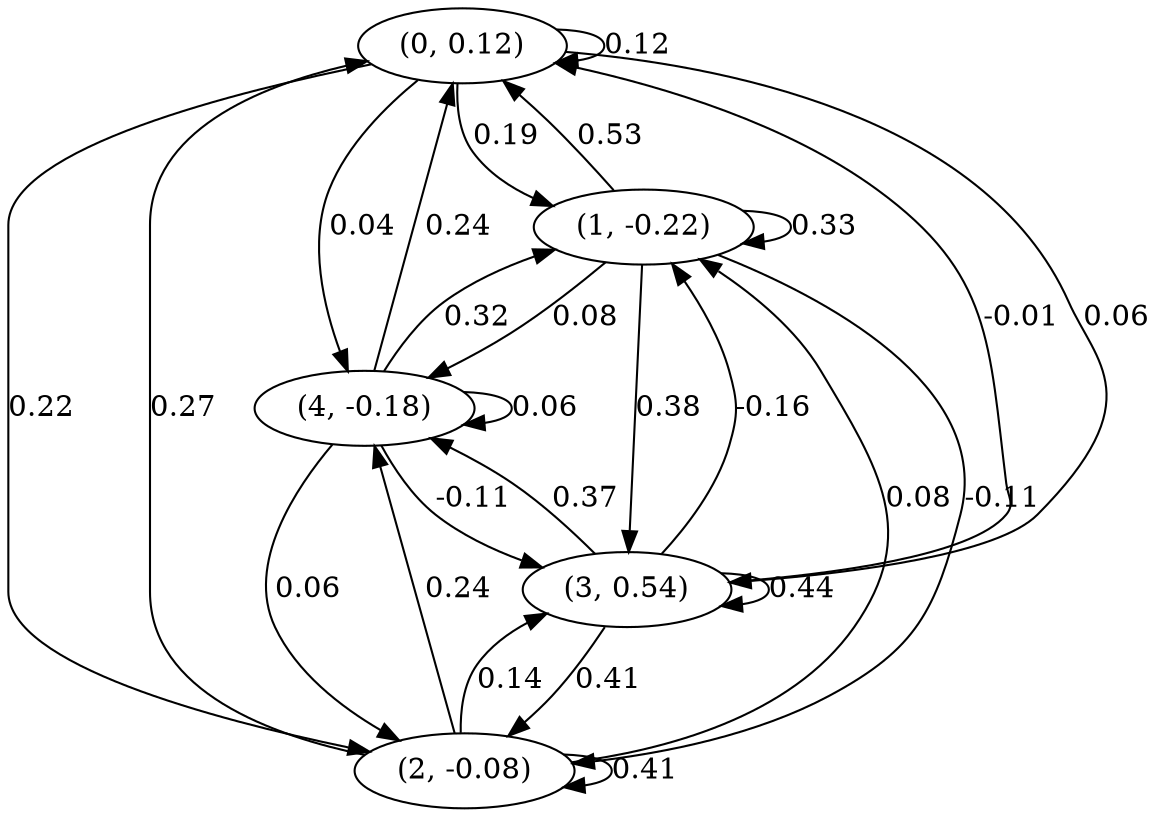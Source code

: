 digraph {
    0 [ label = "(0, 0.12)" ]
    1 [ label = "(1, -0.22)" ]
    2 [ label = "(2, -0.08)" ]
    3 [ label = "(3, 0.54)" ]
    4 [ label = "(4, -0.18)" ]
    0 -> 0 [ label = "0.12" ]
    1 -> 1 [ label = "0.33" ]
    2 -> 2 [ label = "0.41" ]
    3 -> 3 [ label = "0.44" ]
    4 -> 4 [ label = "0.06" ]
    1 -> 0 [ label = "0.53" ]
    2 -> 0 [ label = "0.27" ]
    3 -> 0 [ label = "-0.01" ]
    4 -> 0 [ label = "0.24" ]
    0 -> 1 [ label = "0.19" ]
    2 -> 1 [ label = "0.08" ]
    3 -> 1 [ label = "-0.16" ]
    4 -> 1 [ label = "0.32" ]
    0 -> 2 [ label = "0.22" ]
    1 -> 2 [ label = "-0.11" ]
    3 -> 2 [ label = "0.41" ]
    4 -> 2 [ label = "0.06" ]
    0 -> 3 [ label = "0.06" ]
    1 -> 3 [ label = "0.38" ]
    2 -> 3 [ label = "0.14" ]
    4 -> 3 [ label = "-0.11" ]
    0 -> 4 [ label = "0.04" ]
    1 -> 4 [ label = "0.08" ]
    2 -> 4 [ label = "0.24" ]
    3 -> 4 [ label = "0.37" ]
}

